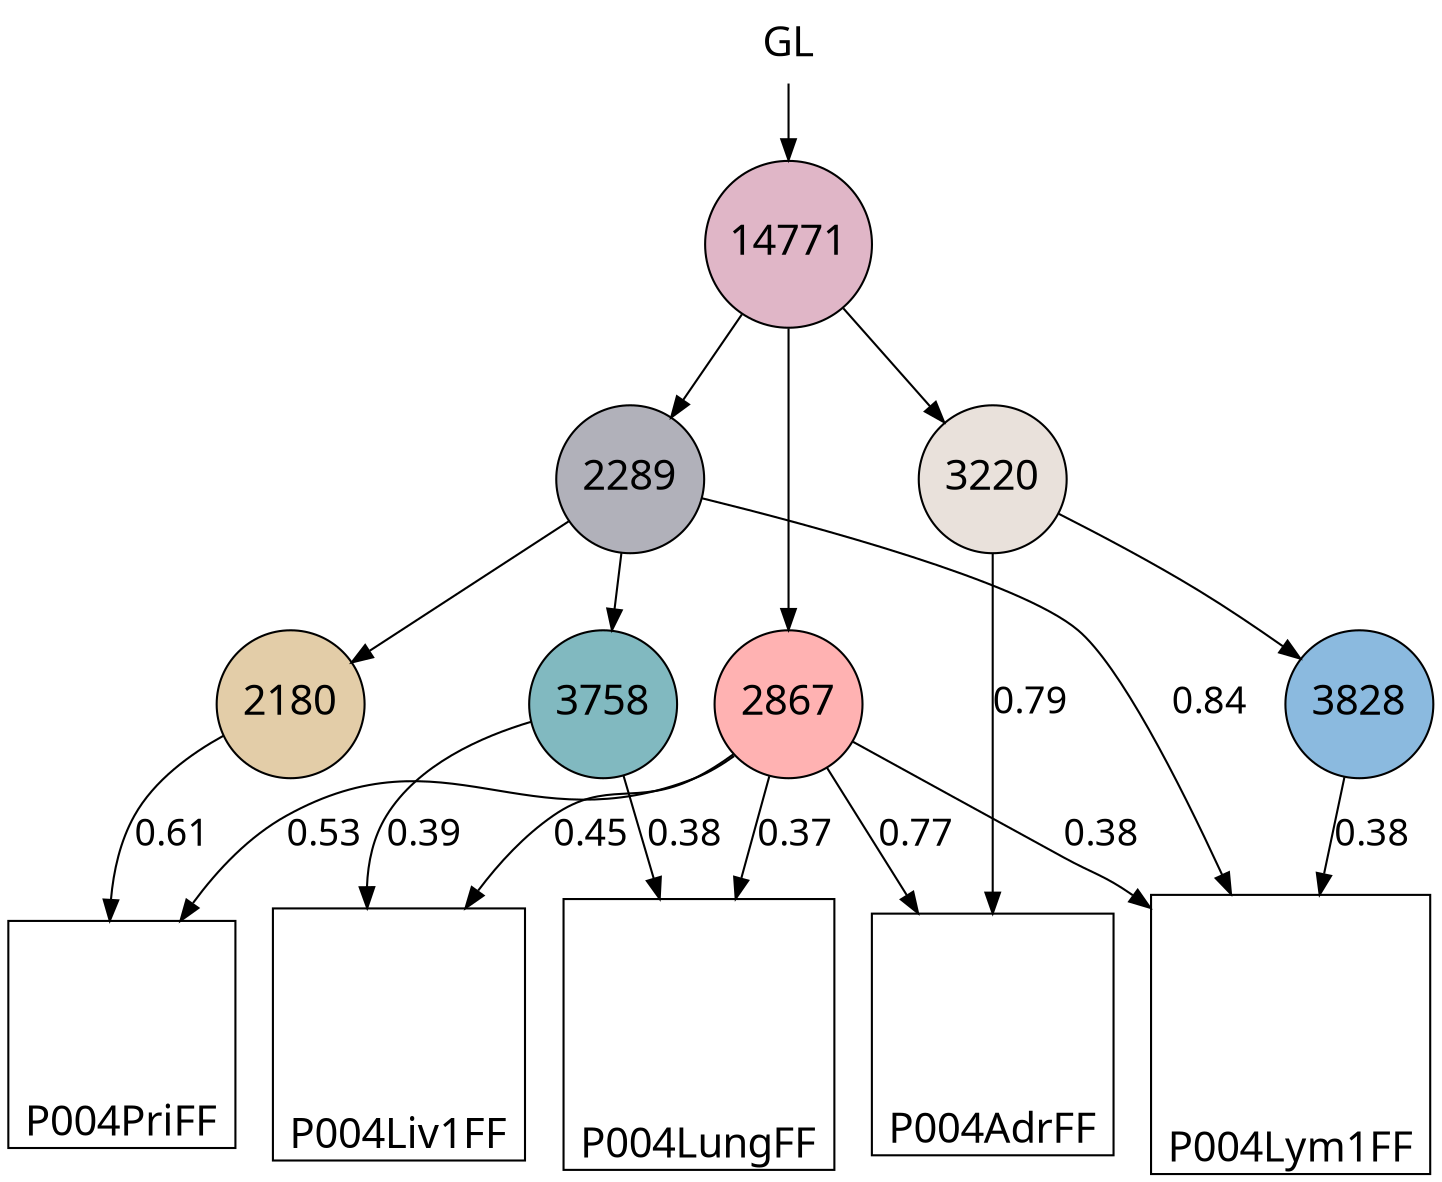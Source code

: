 digraph G { 
size ="10,10"
forcelabels=true
0 -> 3[ label="" fontname="Dialog.bold" fontsize=18];
2 -> 1[ label="" fontname="Dialog.bold" fontsize=18];
2 -> 6[ label="" fontname="Dialog.bold" fontsize=18];
3 -> 5[ label="" fontname="Dialog.bold" fontsize=18];
3 -> 2[ label="" fontname="Dialog.bold" fontsize=18];
3 -> 4[ label="" fontname="Dialog.bold" fontsize=18];
5 -> 7[ label="" fontname="Dialog.bold" fontsize=18];
1 -> 9[ label="0.61" fontname="Dialog.bold" fontsize=18];
4 -> 9[ label="0.53" fontname="Dialog.bold" fontsize=18];
6 -> 10[ label="0.39" fontname="Dialog.bold" fontsize=18];
4 -> 10[ label="0.45" fontname="Dialog.bold" fontsize=18];
5 -> 11[ label="0.79" fontname="Dialog.bold" fontsize=18];
4 -> 11[ label="0.77" fontname="Dialog.bold" fontsize=18];
7 -> 12[ label="0.38" fontname="Dialog.bold" fontsize=18];
2 -> 12[ label="0.84" fontname="Dialog.bold" fontsize=18];
4 -> 12[ label="0.38" fontname="Dialog.bold" fontsize=18];
6 -> 13[ label="0.38" fontname="Dialog.bold" fontsize=18];
4 -> 13[ label="0.37" fontname="Dialog.bold" fontsize=18];
0 [ shape=plaintext label="GL" fontname="Dialog.bold" fontsize=20 style=filled fillcolor="#ffffff" color="#000000" width=0.594059405940594 heigth=0.594059405940594];
1 [ shape=circle label="2180" fontname="Dialog.bold" fontsize=20 style=filled fillcolor="#e3cda8" color="#000000" width=0.9900990099009901 heigth=0.9900990099009901];
2 [ shape=circle label="2289" fontname="Dialog.bold" fontsize=20 style=filled fillcolor="#b1b1ba" color="#000000" width=0.9900990099009901 heigth=0.9900990099009901];
3 [ shape=circle label="14771" fontname="Dialog.bold" fontsize=20 style=filled fillcolor="#e0b6c7" color="#000000" width=0.9900990099009901 heigth=0.9900990099009901];
4 [ shape=circle label="2867" fontname="Dialog.bold" fontsize=20 style=filled fillcolor="#ffb2b2" color="#000000" width=0.9900990099009901 heigth=0.9900990099009901];
5 [ shape=circle label="3220" fontname="Dialog.bold" fontsize=20 style=filled fillcolor="#e9e1db" color="#000000" width=0.9900990099009901 heigth=0.9900990099009901];
6 [ shape=circle label="3758" fontname="Dialog.bold" fontsize=20 style=filled fillcolor="#81b9c0" color="#000000" width=0.9900990099009901 heigth=0.9900990099009901];
7 [ shape=circle label="3828" fontname="Dialog.bold" fontsize=20 style=filled fillcolor="#8bbadf" color="#000000" width=0.9900990099009901 heigth=0.9900990099009901];
9 [image="/input/to/pyclone_results/lichee_dot_img_temp/img_1737414629251_9.png" shape=square label="P004PriFF" labelloc=b fontname="Dialog.bold" fontsize=20 style=filled fillcolor="#ffffff" color="#000000" width=0.7920792079207921 heigth=0.7920792079207921];
10 [image="/input/to/pyclone_results/lichee_dot_img_temp/img_1737414629251_10.png" shape=square label="P004Liv1FF" labelloc=b fontname="Dialog.bold" fontsize=20 style=filled fillcolor="#ffffff" color="#000000" width=0.7920792079207921 heigth=0.7920792079207921];
11 [image="/input/to/pyclone_results/lichee_dot_img_temp/img_1737414629251_11.png" shape=square label="P004AdrFF" labelloc=b fontname="Dialog.bold" fontsize=20 style=filled fillcolor="#ffffff" color="#000000" width=0.7920792079207921 heigth=0.7920792079207921];
12 [image="/input/to/pyclone_results/lichee_dot_img_temp/img_1737414629251_12.png" shape=square label="P004Lym1FF" labelloc=b fontname="Dialog.bold" fontsize=20 style=filled fillcolor="#ffffff" color="#000000" width=0.7920792079207921 heigth=0.7920792079207921];
13 [image="/input/to/pyclone_results/lichee_dot_img_temp/img_1737414629251_13.png" shape=square label="P004LungFF" labelloc=b fontname="Dialog.bold" fontsize=20 style=filled fillcolor="#ffffff" color="#000000" width=0.7920792079207921 heigth=0.7920792079207921];
{ rank = sink; 9; 10; 11; 12; 13; } 
}
